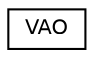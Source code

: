 digraph "Graphical Class Hierarchy"
{
  edge [fontname="Helvetica",fontsize="10",labelfontname="Helvetica",labelfontsize="10"];
  node [fontname="Helvetica",fontsize="10",shape=record];
  rankdir="LR";
  Node0 [label="VAO",height=0.2,width=0.4,color="black", fillcolor="white", style="filled",URL="$classVAO.html",tooltip="Specifies the buffer array of the class VBO. "];
}
